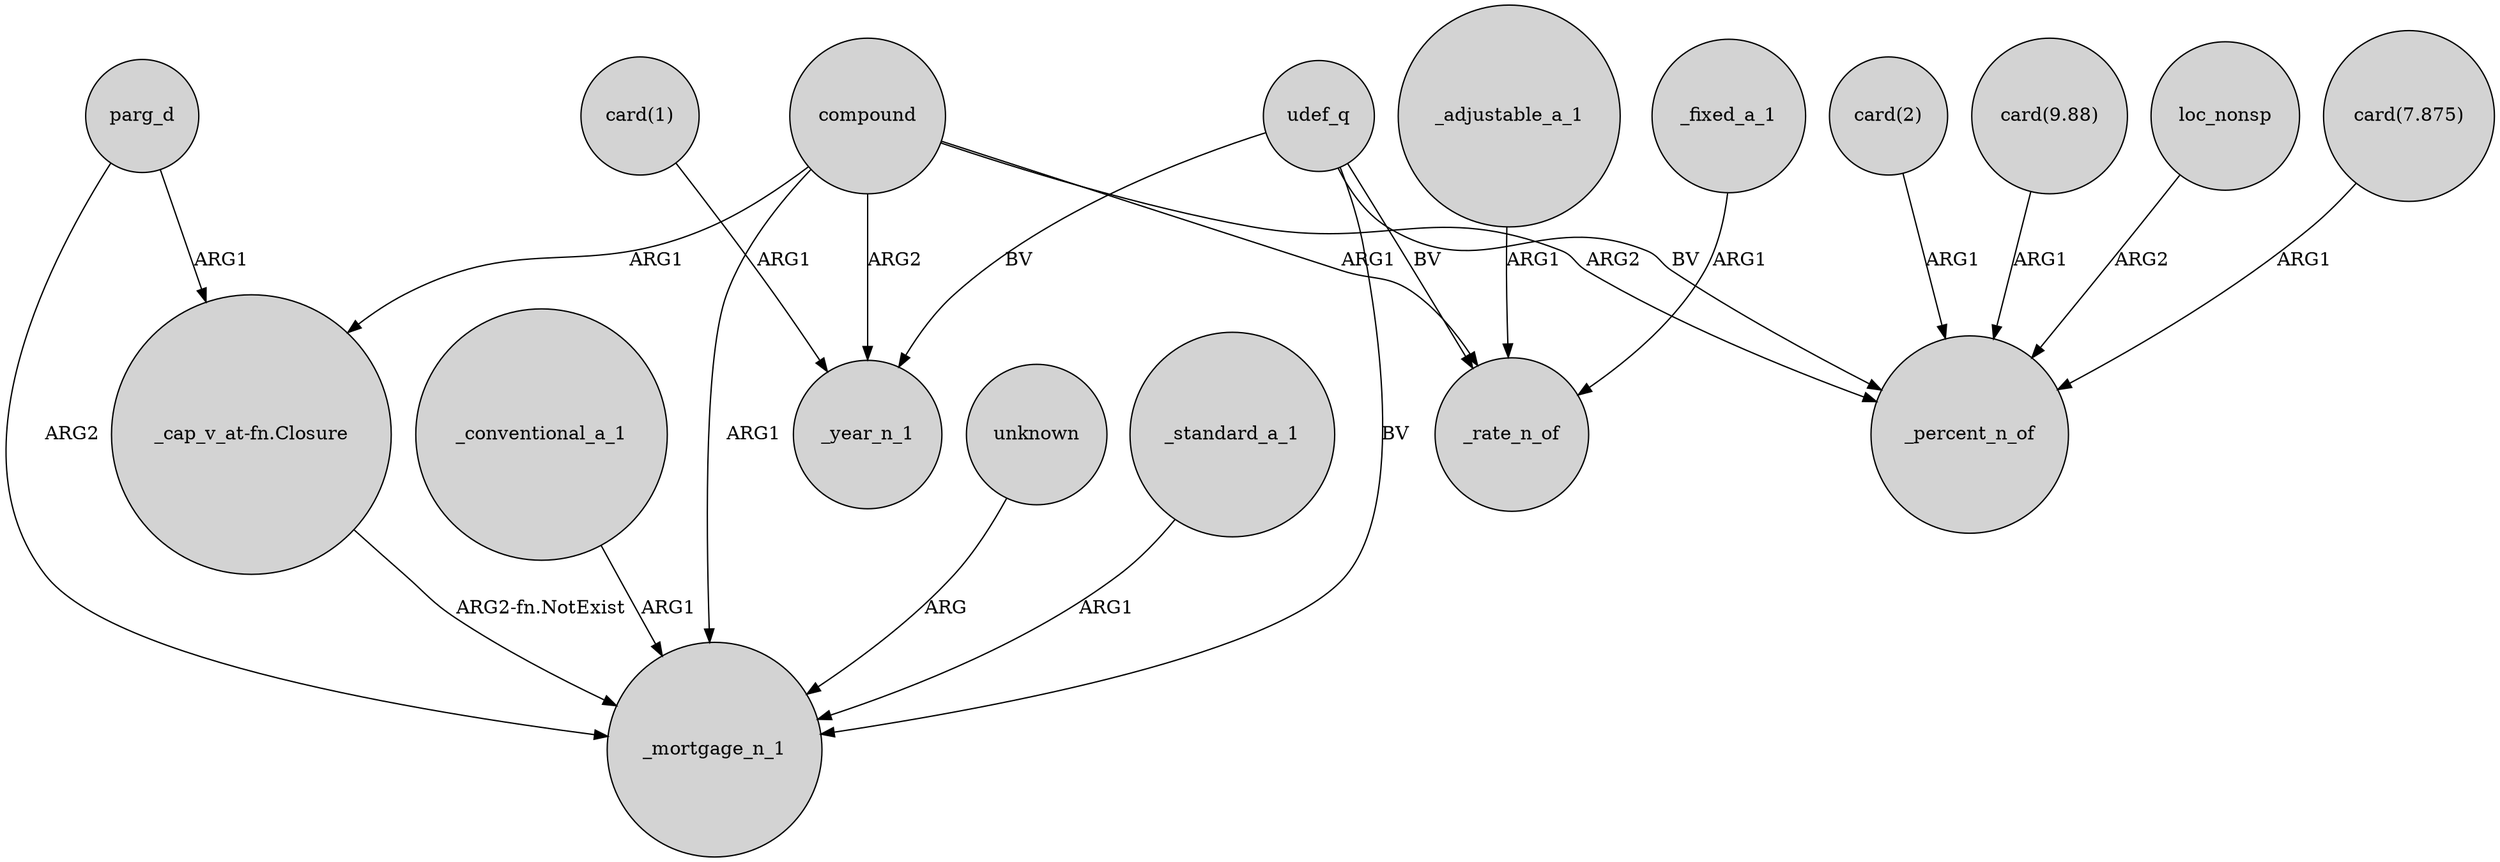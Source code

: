 digraph {
	node [shape=circle style=filled]
	"_cap_v_at-fn.Closure" -> _mortgage_n_1 [label="ARG2-fn.NotExist"]
	udef_q -> _mortgage_n_1 [label=BV]
	_adjustable_a_1 -> _rate_n_of [label=ARG1]
	_conventional_a_1 -> _mortgage_n_1 [label=ARG1]
	_fixed_a_1 -> _rate_n_of [label=ARG1]
	compound -> _rate_n_of [label=ARG1]
	"card(2)" -> _percent_n_of [label=ARG1]
	udef_q -> _rate_n_of [label=BV]
	compound -> _percent_n_of [label=ARG2]
	parg_d -> _mortgage_n_1 [label=ARG2]
	"card(9.88)" -> _percent_n_of [label=ARG1]
	compound -> _mortgage_n_1 [label=ARG1]
	loc_nonsp -> _percent_n_of [label=ARG2]
	compound -> "_cap_v_at-fn.Closure" [label=ARG1]
	parg_d -> "_cap_v_at-fn.Closure" [label=ARG1]
	"card(1)" -> _year_n_1 [label=ARG1]
	unknown -> _mortgage_n_1 [label=ARG]
	udef_q -> _year_n_1 [label=BV]
	_standard_a_1 -> _mortgage_n_1 [label=ARG1]
	udef_q -> _percent_n_of [label=BV]
	"card(7.875)" -> _percent_n_of [label=ARG1]
	compound -> _year_n_1 [label=ARG2]
}
